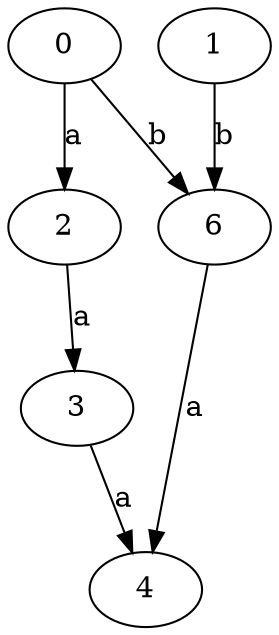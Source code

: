 strict digraph  {
2;
3;
4;
0;
1;
6;
2 -> 3  [label=a];
3 -> 4  [label=a];
0 -> 2  [label=a];
0 -> 6  [label=b];
1 -> 6  [label=b];
6 -> 4  [label=a];
}
